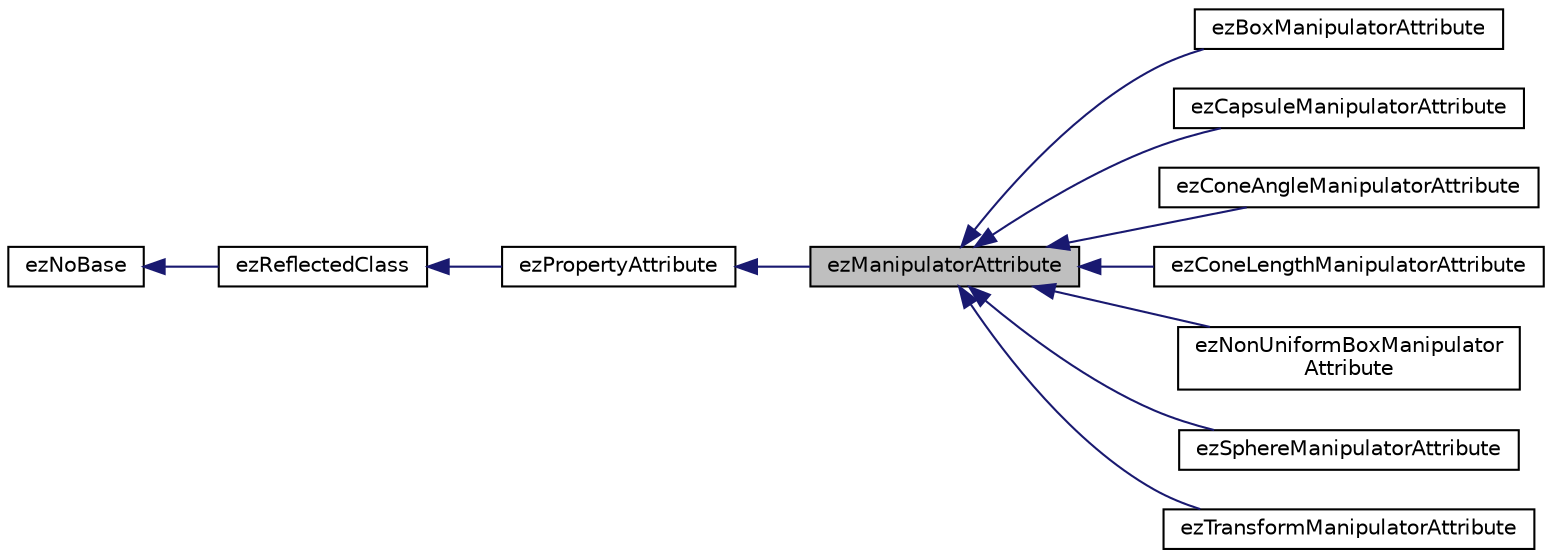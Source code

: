 digraph "ezManipulatorAttribute"
{
 // LATEX_PDF_SIZE
  edge [fontname="Helvetica",fontsize="10",labelfontname="Helvetica",labelfontsize="10"];
  node [fontname="Helvetica",fontsize="10",shape=record];
  rankdir="LR";
  Node1 [label="ezManipulatorAttribute",height=0.2,width=0.4,color="black", fillcolor="grey75", style="filled", fontcolor="black",tooltip=" "];
  Node2 -> Node1 [dir="back",color="midnightblue",fontsize="10",style="solid",fontname="Helvetica"];
  Node2 [label="ezPropertyAttribute",height=0.2,width=0.4,color="black", fillcolor="white", style="filled",URL="$d7/d48/classez_property_attribute.htm",tooltip="Base class of all attributes can be used to decorate a RTTI property."];
  Node3 -> Node2 [dir="back",color="midnightblue",fontsize="10",style="solid",fontname="Helvetica"];
  Node3 [label="ezReflectedClass",height=0.2,width=0.4,color="black", fillcolor="white", style="filled",URL="$db/d45/classez_reflected_class.htm",tooltip="All classes that should be dynamically reflectable, need to be derived from this base class."];
  Node4 -> Node3 [dir="back",color="midnightblue",fontsize="10",style="solid",fontname="Helvetica"];
  Node4 [label="ezNoBase",height=0.2,width=0.4,color="black", fillcolor="white", style="filled",URL="$d4/d02/classez_no_base.htm",tooltip="Dummy type to pass to templates and macros that expect a base type for a class that has no base."];
  Node1 -> Node5 [dir="back",color="midnightblue",fontsize="10",style="solid",fontname="Helvetica"];
  Node5 [label="ezBoxManipulatorAttribute",height=0.2,width=0.4,color="black", fillcolor="white", style="filled",URL="$d0/d76/classez_box_manipulator_attribute.htm",tooltip=" "];
  Node1 -> Node6 [dir="back",color="midnightblue",fontsize="10",style="solid",fontname="Helvetica"];
  Node6 [label="ezCapsuleManipulatorAttribute",height=0.2,width=0.4,color="black", fillcolor="white", style="filled",URL="$d5/db5/classez_capsule_manipulator_attribute.htm",tooltip=" "];
  Node1 -> Node7 [dir="back",color="midnightblue",fontsize="10",style="solid",fontname="Helvetica"];
  Node7 [label="ezConeAngleManipulatorAttribute",height=0.2,width=0.4,color="black", fillcolor="white", style="filled",URL="$d6/dad/classez_cone_angle_manipulator_attribute.htm",tooltip=" "];
  Node1 -> Node8 [dir="back",color="midnightblue",fontsize="10",style="solid",fontname="Helvetica"];
  Node8 [label="ezConeLengthManipulatorAttribute",height=0.2,width=0.4,color="black", fillcolor="white", style="filled",URL="$da/d19/classez_cone_length_manipulator_attribute.htm",tooltip=" "];
  Node1 -> Node9 [dir="back",color="midnightblue",fontsize="10",style="solid",fontname="Helvetica"];
  Node9 [label="ezNonUniformBoxManipulator\lAttribute",height=0.2,width=0.4,color="black", fillcolor="white", style="filled",URL="$de/d11/classez_non_uniform_box_manipulator_attribute.htm",tooltip=" "];
  Node1 -> Node10 [dir="back",color="midnightblue",fontsize="10",style="solid",fontname="Helvetica"];
  Node10 [label="ezSphereManipulatorAttribute",height=0.2,width=0.4,color="black", fillcolor="white", style="filled",URL="$df/dc4/classez_sphere_manipulator_attribute.htm",tooltip=" "];
  Node1 -> Node11 [dir="back",color="midnightblue",fontsize="10",style="solid",fontname="Helvetica"];
  Node11 [label="ezTransformManipulatorAttribute",height=0.2,width=0.4,color="black", fillcolor="white", style="filled",URL="$d5/d75/classez_transform_manipulator_attribute.htm",tooltip=" "];
}
